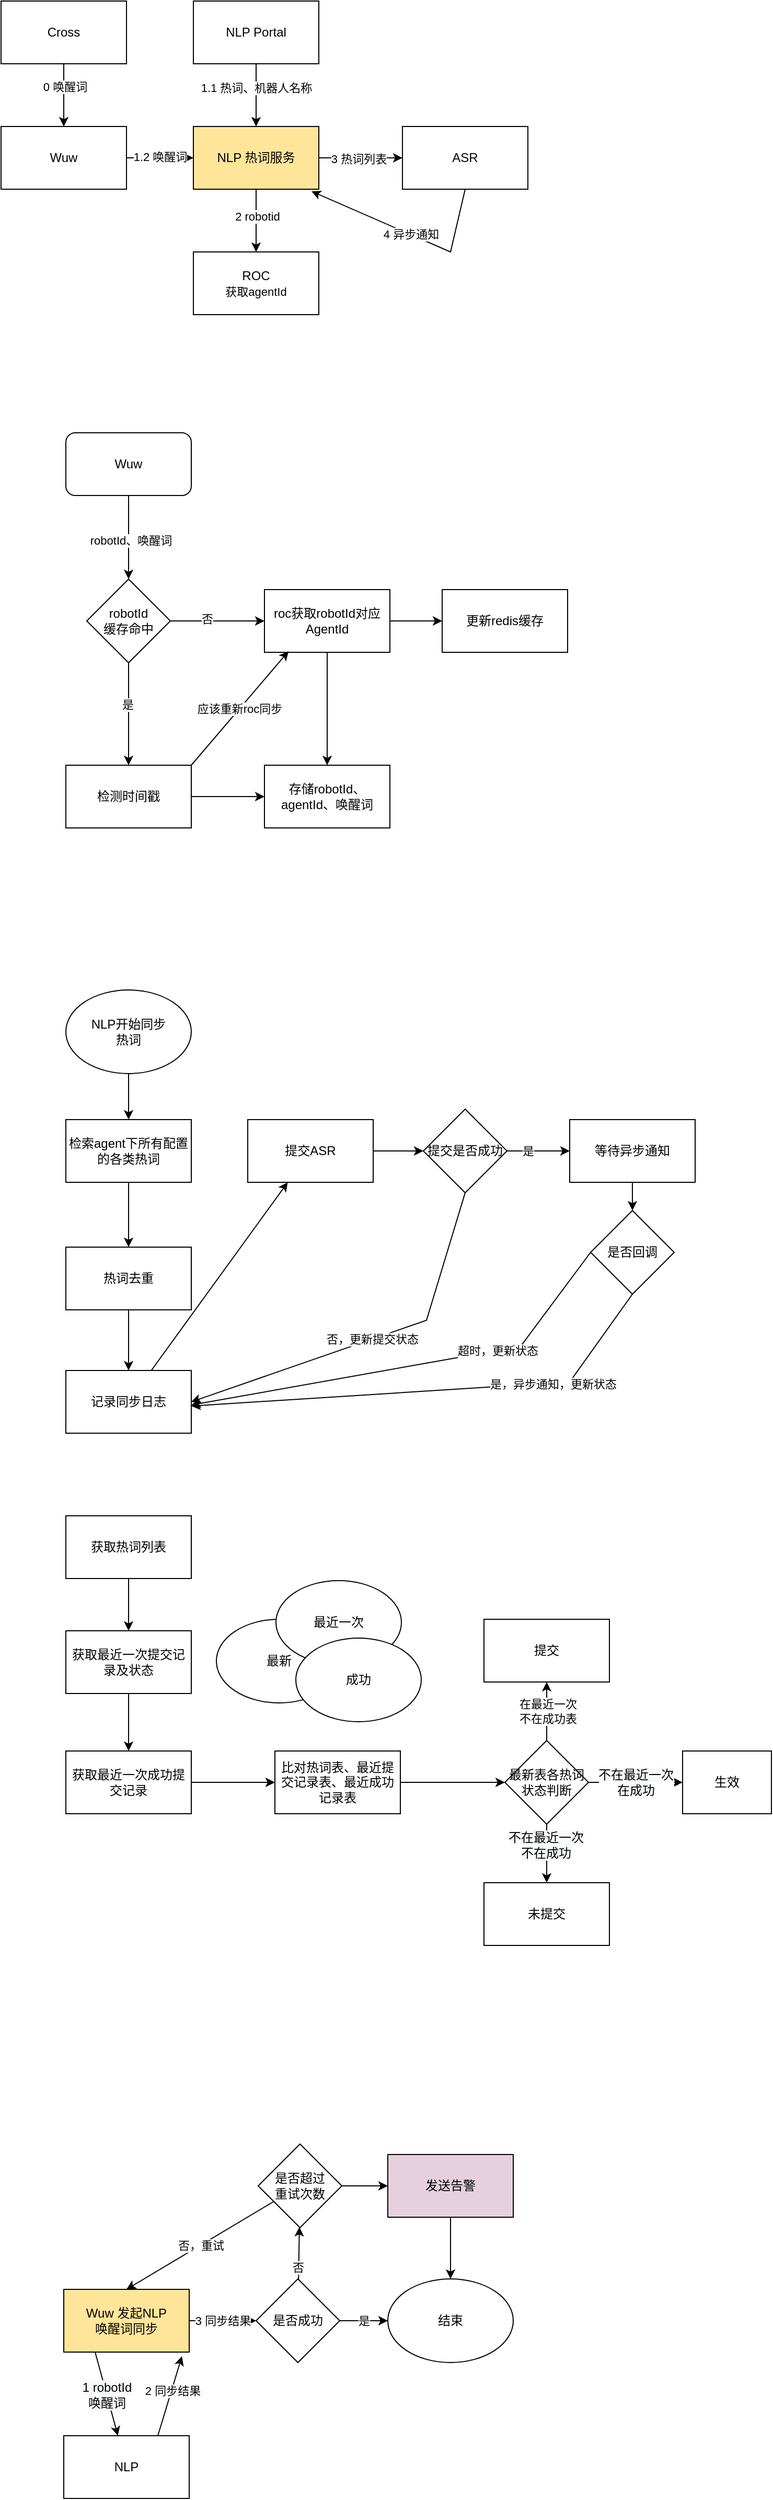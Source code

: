 <mxfile version="14.6.13" type="device"><diagram id="J6k8eyuGW5U_Qd4k9o0o" name="第 1 页"><mxGraphModel dx="1186" dy="606" grid="0" gridSize="10" guides="1" tooltips="1" connect="1" arrows="1" fold="1" page="1" pageScale="1" pageWidth="827" pageHeight="1169" math="0" shadow="0"><root><mxCell id="0"/><mxCell id="1" parent="0"/><mxCell id="u6-rkOvR4NYpG5AqzoGV-4" value="" style="edgeStyle=orthogonalEdgeStyle;rounded=0;orthogonalLoop=1;jettySize=auto;html=1;" edge="1" parent="1" source="u6-rkOvR4NYpG5AqzoGV-1" target="u6-rkOvR4NYpG5AqzoGV-3"><mxGeometry relative="1" as="geometry"/></mxCell><mxCell id="u6-rkOvR4NYpG5AqzoGV-15" value="0 唤醒词" style="edgeLabel;html=1;align=center;verticalAlign=middle;resizable=0;points=[];" vertex="1" connectable="0" parent="u6-rkOvR4NYpG5AqzoGV-4"><mxGeometry x="-0.286" y="1" relative="1" as="geometry"><mxPoint as="offset"/></mxGeometry></mxCell><mxCell id="u6-rkOvR4NYpG5AqzoGV-1" value="Cross" style="rounded=0;whiteSpace=wrap;html=1;" vertex="1" parent="1"><mxGeometry x="60" y="80" width="120" height="60" as="geometry"/></mxCell><mxCell id="u6-rkOvR4NYpG5AqzoGV-6" value="" style="edgeStyle=orthogonalEdgeStyle;rounded=0;orthogonalLoop=1;jettySize=auto;html=1;" edge="1" parent="1" source="u6-rkOvR4NYpG5AqzoGV-3" target="u6-rkOvR4NYpG5AqzoGV-5"><mxGeometry relative="1" as="geometry"/></mxCell><mxCell id="u6-rkOvR4NYpG5AqzoGV-12" value="1.2 唤醒词" style="edgeLabel;html=1;align=center;verticalAlign=middle;resizable=0;points=[];" vertex="1" connectable="0" parent="u6-rkOvR4NYpG5AqzoGV-6"><mxGeometry x="-0.011" y="1" relative="1" as="geometry"><mxPoint as="offset"/></mxGeometry></mxCell><mxCell id="u6-rkOvR4NYpG5AqzoGV-3" value="Wuw" style="whiteSpace=wrap;html=1;rounded=0;" vertex="1" parent="1"><mxGeometry x="60" y="200" width="120" height="60" as="geometry"/></mxCell><mxCell id="u6-rkOvR4NYpG5AqzoGV-10" value="" style="edgeStyle=orthogonalEdgeStyle;rounded=0;orthogonalLoop=1;jettySize=auto;html=1;" edge="1" parent="1" source="u6-rkOvR4NYpG5AqzoGV-5" target="u6-rkOvR4NYpG5AqzoGV-9"><mxGeometry relative="1" as="geometry"/></mxCell><mxCell id="u6-rkOvR4NYpG5AqzoGV-11" value="3 热词列表" style="edgeLabel;html=1;align=center;verticalAlign=middle;resizable=0;points=[];" vertex="1" connectable="0" parent="u6-rkOvR4NYpG5AqzoGV-10"><mxGeometry x="-0.05" y="-1" relative="1" as="geometry"><mxPoint as="offset"/></mxGeometry></mxCell><mxCell id="u6-rkOvR4NYpG5AqzoGV-30" value="" style="edgeStyle=none;rounded=0;orthogonalLoop=1;jettySize=auto;html=1;" edge="1" parent="1" source="u6-rkOvR4NYpG5AqzoGV-5" target="u6-rkOvR4NYpG5AqzoGV-29"><mxGeometry relative="1" as="geometry"/></mxCell><mxCell id="u6-rkOvR4NYpG5AqzoGV-31" value="2 robotid" style="edgeLabel;html=1;align=center;verticalAlign=middle;resizable=0;points=[];" vertex="1" connectable="0" parent="u6-rkOvR4NYpG5AqzoGV-30"><mxGeometry x="-0.15" y="1" relative="1" as="geometry"><mxPoint as="offset"/></mxGeometry></mxCell><mxCell id="u6-rkOvR4NYpG5AqzoGV-5" value="NLP 热词服务" style="whiteSpace=wrap;html=1;rounded=0;fillColor=#FFE599;" vertex="1" parent="1"><mxGeometry x="244" y="200" width="120" height="60" as="geometry"/></mxCell><mxCell id="u6-rkOvR4NYpG5AqzoGV-8" value="" style="edgeStyle=orthogonalEdgeStyle;rounded=0;orthogonalLoop=1;jettySize=auto;html=1;" edge="1" parent="1" source="u6-rkOvR4NYpG5AqzoGV-7" target="u6-rkOvR4NYpG5AqzoGV-5"><mxGeometry relative="1" as="geometry"/></mxCell><mxCell id="u6-rkOvR4NYpG5AqzoGV-14" value="1.1 热词、机器人名称" style="edgeLabel;html=1;align=center;verticalAlign=middle;resizable=0;points=[];" vertex="1" connectable="0" parent="u6-rkOvR4NYpG5AqzoGV-8"><mxGeometry x="-0.238" relative="1" as="geometry"><mxPoint as="offset"/></mxGeometry></mxCell><mxCell id="u6-rkOvR4NYpG5AqzoGV-7" value="NLP Portal" style="rounded=0;whiteSpace=wrap;html=1;" vertex="1" parent="1"><mxGeometry x="244" y="80" width="120" height="60" as="geometry"/></mxCell><mxCell id="u6-rkOvR4NYpG5AqzoGV-26" value="4 异步通知" style="edgeStyle=none;rounded=0;orthogonalLoop=1;jettySize=auto;html=1;exitX=0.5;exitY=1;exitDx=0;exitDy=0;" edge="1" parent="1" source="u6-rkOvR4NYpG5AqzoGV-9"><mxGeometry relative="1" as="geometry"><mxPoint x="340" y="340" as="sourcePoint"/><mxPoint x="357" y="262" as="targetPoint"/><Array as="points"><mxPoint x="490" y="320"/></Array></mxGeometry></mxCell><mxCell id="u6-rkOvR4NYpG5AqzoGV-9" value="ASR" style="whiteSpace=wrap;html=1;rounded=0;" vertex="1" parent="1"><mxGeometry x="444" y="200" width="120" height="60" as="geometry"/></mxCell><mxCell id="u6-rkOvR4NYpG5AqzoGV-29" value="ROC&lt;br&gt;&lt;span style=&quot;font-size: 11px ; background-color: rgb(255 , 255 , 255)&quot;&gt;获取agentId&lt;/span&gt;" style="whiteSpace=wrap;html=1;rounded=0;" vertex="1" parent="1"><mxGeometry x="244" y="320" width="120" height="60" as="geometry"/></mxCell><mxCell id="u6-rkOvR4NYpG5AqzoGV-37" value="" style="edgeStyle=none;rounded=0;orthogonalLoop=1;jettySize=auto;html=1;" edge="1" parent="1" source="u6-rkOvR4NYpG5AqzoGV-35"><mxGeometry relative="1" as="geometry"><mxPoint x="182" y="633" as="targetPoint"/></mxGeometry></mxCell><mxCell id="u6-rkOvR4NYpG5AqzoGV-38" value="robotId、唤醒词" style="edgeLabel;html=1;align=center;verticalAlign=middle;resizable=0;points=[];" vertex="1" connectable="0" parent="u6-rkOvR4NYpG5AqzoGV-37"><mxGeometry x="0.075" y="2" relative="1" as="geometry"><mxPoint as="offset"/></mxGeometry></mxCell><mxCell id="u6-rkOvR4NYpG5AqzoGV-35" value="Wuw" style="rounded=1;whiteSpace=wrap;html=1;fillColor=#FFFFFF;" vertex="1" parent="1"><mxGeometry x="122" y="493" width="120" height="60" as="geometry"/></mxCell><mxCell id="u6-rkOvR4NYpG5AqzoGV-41" value="" style="edgeStyle=none;rounded=0;orthogonalLoop=1;jettySize=auto;html=1;" edge="1" parent="1" source="u6-rkOvR4NYpG5AqzoGV-39" target="u6-rkOvR4NYpG5AqzoGV-40"><mxGeometry relative="1" as="geometry"/></mxCell><mxCell id="u6-rkOvR4NYpG5AqzoGV-48" value="否" style="edgeLabel;html=1;align=center;verticalAlign=middle;resizable=0;points=[];" vertex="1" connectable="0" parent="u6-rkOvR4NYpG5AqzoGV-41"><mxGeometry x="-0.233" y="2" relative="1" as="geometry"><mxPoint as="offset"/></mxGeometry></mxCell><mxCell id="u6-rkOvR4NYpG5AqzoGV-89" value="" style="edgeStyle=none;rounded=0;orthogonalLoop=1;jettySize=auto;html=1;" edge="1" parent="1" source="u6-rkOvR4NYpG5AqzoGV-39"><mxGeometry relative="1" as="geometry"><mxPoint x="182" y="811" as="targetPoint"/></mxGeometry></mxCell><mxCell id="u6-rkOvR4NYpG5AqzoGV-90" value="是" style="edgeLabel;html=1;align=center;verticalAlign=middle;resizable=0;points=[];" vertex="1" connectable="0" parent="u6-rkOvR4NYpG5AqzoGV-89"><mxGeometry x="-0.184" y="-1" relative="1" as="geometry"><mxPoint as="offset"/></mxGeometry></mxCell><mxCell id="u6-rkOvR4NYpG5AqzoGV-39" value="robotId&lt;br&gt;缓存命中" style="rhombus;whiteSpace=wrap;html=1;fillColor=#FFFFFF;" vertex="1" parent="1"><mxGeometry x="142" y="633" width="80" height="80" as="geometry"/></mxCell><mxCell id="u6-rkOvR4NYpG5AqzoGV-43" value="" style="edgeStyle=none;rounded=0;orthogonalLoop=1;jettySize=auto;html=1;" edge="1" parent="1" source="u6-rkOvR4NYpG5AqzoGV-40" target="u6-rkOvR4NYpG5AqzoGV-42"><mxGeometry relative="1" as="geometry"/></mxCell><mxCell id="u6-rkOvR4NYpG5AqzoGV-45" value="" style="edgeStyle=none;rounded=0;orthogonalLoop=1;jettySize=auto;html=1;" edge="1" parent="1" source="u6-rkOvR4NYpG5AqzoGV-40" target="u6-rkOvR4NYpG5AqzoGV-44"><mxGeometry relative="1" as="geometry"/></mxCell><mxCell id="u6-rkOvR4NYpG5AqzoGV-40" value="roc获取robotId对应AgentId" style="whiteSpace=wrap;html=1;fillColor=#FFFFFF;" vertex="1" parent="1"><mxGeometry x="312" y="643" width="120" height="60" as="geometry"/></mxCell><mxCell id="u6-rkOvR4NYpG5AqzoGV-42" value="存储robotId、agentId、唤醒词" style="whiteSpace=wrap;html=1;fillColor=#FFFFFF;" vertex="1" parent="1"><mxGeometry x="312" y="811" width="120" height="60" as="geometry"/></mxCell><mxCell id="u6-rkOvR4NYpG5AqzoGV-44" value="更新redis缓存" style="whiteSpace=wrap;html=1;fillColor=#FFFFFF;" vertex="1" parent="1"><mxGeometry x="482" y="643" width="120" height="60" as="geometry"/></mxCell><mxCell id="u6-rkOvR4NYpG5AqzoGV-55" value="" style="edgeStyle=none;rounded=0;orthogonalLoop=1;jettySize=auto;html=1;" edge="1" parent="1" target="u6-rkOvR4NYpG5AqzoGV-54"><mxGeometry relative="1" as="geometry"><mxPoint x="182" y="1098" as="sourcePoint"/></mxGeometry></mxCell><mxCell id="u6-rkOvR4NYpG5AqzoGV-58" value="" style="edgeStyle=none;rounded=0;orthogonalLoop=1;jettySize=auto;html=1;" edge="1" parent="1" source="u6-rkOvR4NYpG5AqzoGV-54" target="u6-rkOvR4NYpG5AqzoGV-57"><mxGeometry relative="1" as="geometry"/></mxCell><mxCell id="u6-rkOvR4NYpG5AqzoGV-54" value="检索agent下所有配置的各类热词" style="whiteSpace=wrap;html=1;fillColor=#FFFFFF;" vertex="1" parent="1"><mxGeometry x="122" y="1150" width="120" height="60" as="geometry"/></mxCell><mxCell id="u6-rkOvR4NYpG5AqzoGV-56" value="&lt;span&gt;NLP开始同步&lt;/span&gt;&lt;br&gt;&lt;span&gt;热词&lt;/span&gt;" style="ellipse;whiteSpace=wrap;html=1;fillColor=#FFFFFF;" vertex="1" parent="1"><mxGeometry x="122" y="1026" width="120" height="80" as="geometry"/></mxCell><mxCell id="u6-rkOvR4NYpG5AqzoGV-60" value="" style="edgeStyle=none;rounded=0;orthogonalLoop=1;jettySize=auto;html=1;" edge="1" parent="1" source="u6-rkOvR4NYpG5AqzoGV-57" target="u6-rkOvR4NYpG5AqzoGV-59"><mxGeometry relative="1" as="geometry"/></mxCell><mxCell id="u6-rkOvR4NYpG5AqzoGV-57" value="热词去重" style="whiteSpace=wrap;html=1;fillColor=#FFFFFF;" vertex="1" parent="1"><mxGeometry x="122" y="1272" width="120" height="60" as="geometry"/></mxCell><mxCell id="u6-rkOvR4NYpG5AqzoGV-62" value="" style="edgeStyle=none;rounded=0;orthogonalLoop=1;jettySize=auto;html=1;" edge="1" parent="1" source="u6-rkOvR4NYpG5AqzoGV-59" target="u6-rkOvR4NYpG5AqzoGV-61"><mxGeometry relative="1" as="geometry"/></mxCell><mxCell id="u6-rkOvR4NYpG5AqzoGV-59" value="记录同步日志" style="whiteSpace=wrap;html=1;fillColor=#FFFFFF;" vertex="1" parent="1"><mxGeometry x="122" y="1390" width="120" height="60" as="geometry"/></mxCell><mxCell id="u6-rkOvR4NYpG5AqzoGV-64" value="否，更新提交状态" style="rounded=0;orthogonalLoop=1;jettySize=auto;html=1;entryX=1;entryY=0.5;entryDx=0;entryDy=0;exitX=0.5;exitY=1;exitDx=0;exitDy=0;" edge="1" parent="1" source="u6-rkOvR4NYpG5AqzoGV-65" target="u6-rkOvR4NYpG5AqzoGV-59"><mxGeometry relative="1" as="geometry"><mxPoint x="751" y="1320" as="targetPoint"/><Array as="points"><mxPoint x="467" y="1342"/></Array></mxGeometry></mxCell><mxCell id="u6-rkOvR4NYpG5AqzoGV-66" value="" style="edgeStyle=orthogonalEdgeStyle;rounded=0;orthogonalLoop=1;jettySize=auto;html=1;" edge="1" parent="1" source="u6-rkOvR4NYpG5AqzoGV-61" target="u6-rkOvR4NYpG5AqzoGV-65"><mxGeometry relative="1" as="geometry"/></mxCell><mxCell id="u6-rkOvR4NYpG5AqzoGV-61" value="提交ASR" style="whiteSpace=wrap;html=1;fillColor=#FFFFFF;" vertex="1" parent="1"><mxGeometry x="296" y="1150" width="120" height="60" as="geometry"/></mxCell><mxCell id="u6-rkOvR4NYpG5AqzoGV-68" value="" style="edgeStyle=orthogonalEdgeStyle;rounded=0;orthogonalLoop=1;jettySize=auto;html=1;" edge="1" parent="1" source="u6-rkOvR4NYpG5AqzoGV-65" target="u6-rkOvR4NYpG5AqzoGV-67"><mxGeometry relative="1" as="geometry"/></mxCell><mxCell id="u6-rkOvR4NYpG5AqzoGV-69" value="是" style="edgeLabel;html=1;align=center;verticalAlign=middle;resizable=0;points=[];" vertex="1" connectable="0" parent="u6-rkOvR4NYpG5AqzoGV-68"><mxGeometry x="-0.333" relative="1" as="geometry"><mxPoint as="offset"/></mxGeometry></mxCell><mxCell id="u6-rkOvR4NYpG5AqzoGV-65" value="提交是否成功" style="rhombus;whiteSpace=wrap;html=1;fillColor=#FFFFFF;" vertex="1" parent="1"><mxGeometry x="464" y="1140" width="80" height="80" as="geometry"/></mxCell><mxCell id="u6-rkOvR4NYpG5AqzoGV-71" value="" style="edgeStyle=none;rounded=0;orthogonalLoop=1;jettySize=auto;html=1;exitX=0.5;exitY=1;exitDx=0;exitDy=0;" edge="1" parent="1" source="u6-rkOvR4NYpG5AqzoGV-73"><mxGeometry relative="1" as="geometry"><mxPoint x="664" y="1302" as="sourcePoint"/><mxPoint x="242" y="1424" as="targetPoint"/><Array as="points"><mxPoint x="604" y="1401"/></Array></mxGeometry></mxCell><mxCell id="u6-rkOvR4NYpG5AqzoGV-72" value="是，异步通知，更新状态" style="edgeLabel;html=1;align=center;verticalAlign=middle;resizable=0;points=[];" vertex="1" connectable="0" parent="u6-rkOvR4NYpG5AqzoGV-71"><mxGeometry x="-0.484" y="1" relative="1" as="geometry"><mxPoint as="offset"/></mxGeometry></mxCell><mxCell id="u6-rkOvR4NYpG5AqzoGV-74" value="" style="edgeStyle=none;rounded=0;orthogonalLoop=1;jettySize=auto;html=1;" edge="1" parent="1" source="u6-rkOvR4NYpG5AqzoGV-67" target="u6-rkOvR4NYpG5AqzoGV-73"><mxGeometry relative="1" as="geometry"/></mxCell><mxCell id="u6-rkOvR4NYpG5AqzoGV-67" value="等待异步通知" style="whiteSpace=wrap;html=1;fillColor=#FFFFFF;" vertex="1" parent="1"><mxGeometry x="604" y="1150" width="120" height="60" as="geometry"/></mxCell><mxCell id="u6-rkOvR4NYpG5AqzoGV-76" value="" style="edgeStyle=none;rounded=0;orthogonalLoop=1;jettySize=auto;html=1;exitX=0;exitY=0.5;exitDx=0;exitDy=0;" edge="1" parent="1" source="u6-rkOvR4NYpG5AqzoGV-73"><mxGeometry relative="1" as="geometry"><mxPoint x="242" y="1423" as="targetPoint"/><Array as="points"><mxPoint x="557" y="1367"/></Array></mxGeometry></mxCell><mxCell id="u6-rkOvR4NYpG5AqzoGV-77" value="超时，更新状态" style="edgeLabel;html=1;align=center;verticalAlign=middle;resizable=0;points=[];" vertex="1" connectable="0" parent="u6-rkOvR4NYpG5AqzoGV-76"><mxGeometry x="-0.377" relative="1" as="geometry"><mxPoint as="offset"/></mxGeometry></mxCell><mxCell id="u6-rkOvR4NYpG5AqzoGV-73" value="是否回调" style="rhombus;whiteSpace=wrap;html=1;fillColor=#FFFFFF;" vertex="1" parent="1"><mxGeometry x="624" y="1237" width="80" height="80" as="geometry"/></mxCell><mxCell id="u6-rkOvR4NYpG5AqzoGV-82" value="应该重新roc同步" style="edgeStyle=none;rounded=0;orthogonalLoop=1;jettySize=auto;html=1;entryX=0.192;entryY=0.983;entryDx=0;entryDy=0;entryPerimeter=0;exitX=1;exitY=0;exitDx=0;exitDy=0;" edge="1" parent="1" source="u6-rkOvR4NYpG5AqzoGV-92" target="u6-rkOvR4NYpG5AqzoGV-40"><mxGeometry relative="1" as="geometry"><mxPoint x="269" y="758" as="sourcePoint"/></mxGeometry></mxCell><mxCell id="u6-rkOvR4NYpG5AqzoGV-93" value="" style="edgeStyle=none;rounded=0;orthogonalLoop=1;jettySize=auto;html=1;" edge="1" parent="1" source="u6-rkOvR4NYpG5AqzoGV-92" target="u6-rkOvR4NYpG5AqzoGV-42"><mxGeometry relative="1" as="geometry"/></mxCell><mxCell id="u6-rkOvR4NYpG5AqzoGV-92" value="检测时间戳" style="whiteSpace=wrap;html=1;fillColor=#FFFFFF;" vertex="1" parent="1"><mxGeometry x="122" y="811" width="120" height="60" as="geometry"/></mxCell><mxCell id="u6-rkOvR4NYpG5AqzoGV-97" value="" style="edgeStyle=none;rounded=0;orthogonalLoop=1;jettySize=auto;html=1;" edge="1" parent="1" source="u6-rkOvR4NYpG5AqzoGV-95" target="u6-rkOvR4NYpG5AqzoGV-96"><mxGeometry relative="1" as="geometry"/></mxCell><mxCell id="u6-rkOvR4NYpG5AqzoGV-95" value="获取热词列表" style="whiteSpace=wrap;html=1;fillColor=#FFFFFF;" vertex="1" parent="1"><mxGeometry x="122" y="1529" width="120" height="60" as="geometry"/></mxCell><mxCell id="u6-rkOvR4NYpG5AqzoGV-99" value="" style="edgeStyle=none;rounded=0;orthogonalLoop=1;jettySize=auto;html=1;" edge="1" parent="1" source="u6-rkOvR4NYpG5AqzoGV-96" target="u6-rkOvR4NYpG5AqzoGV-98"><mxGeometry relative="1" as="geometry"/></mxCell><mxCell id="u6-rkOvR4NYpG5AqzoGV-96" value="获取最近一次提交记录及状态" style="whiteSpace=wrap;html=1;fillColor=#FFFFFF;" vertex="1" parent="1"><mxGeometry x="122" y="1639" width="120" height="60" as="geometry"/></mxCell><mxCell id="u6-rkOvR4NYpG5AqzoGV-101" value="" style="edgeStyle=none;rounded=0;orthogonalLoop=1;jettySize=auto;html=1;" edge="1" parent="1" source="u6-rkOvR4NYpG5AqzoGV-98" target="u6-rkOvR4NYpG5AqzoGV-100"><mxGeometry relative="1" as="geometry"/></mxCell><mxCell id="u6-rkOvR4NYpG5AqzoGV-98" value="获取最近一次成功提交记录" style="whiteSpace=wrap;html=1;fillColor=#FFFFFF;" vertex="1" parent="1"><mxGeometry x="122" y="1754" width="120" height="60" as="geometry"/></mxCell><mxCell id="u6-rkOvR4NYpG5AqzoGV-106" value="" style="edgeStyle=none;rounded=0;orthogonalLoop=1;jettySize=auto;html=1;" edge="1" parent="1" source="u6-rkOvR4NYpG5AqzoGV-100" target="u6-rkOvR4NYpG5AqzoGV-105"><mxGeometry relative="1" as="geometry"/></mxCell><mxCell id="u6-rkOvR4NYpG5AqzoGV-100" value="比对热词表、最近提交记录表、最近成功记录表" style="whiteSpace=wrap;html=1;fillColor=#FFFFFF;" vertex="1" parent="1"><mxGeometry x="322" y="1754" width="120" height="60" as="geometry"/></mxCell><mxCell id="u6-rkOvR4NYpG5AqzoGV-102" value="最新" style="ellipse;whiteSpace=wrap;html=1;fillColor=#FFFFFF;" vertex="1" parent="1"><mxGeometry x="266" y="1628" width="120" height="80" as="geometry"/></mxCell><mxCell id="u6-rkOvR4NYpG5AqzoGV-103" value="最近一次" style="ellipse;whiteSpace=wrap;html=1;fillColor=#FFFFFF;" vertex="1" parent="1"><mxGeometry x="323" y="1591" width="120" height="80" as="geometry"/></mxCell><mxCell id="u6-rkOvR4NYpG5AqzoGV-104" value="成功" style="ellipse;whiteSpace=wrap;html=1;fillColor=#FFFFFF;" vertex="1" parent="1"><mxGeometry x="342" y="1646" width="120" height="80" as="geometry"/></mxCell><mxCell id="u6-rkOvR4NYpG5AqzoGV-108" value="" style="edgeStyle=none;rounded=0;orthogonalLoop=1;jettySize=auto;html=1;" edge="1" parent="1" source="u6-rkOvR4NYpG5AqzoGV-105" target="u6-rkOvR4NYpG5AqzoGV-107"><mxGeometry relative="1" as="geometry"/></mxCell><mxCell id="u6-rkOvR4NYpG5AqzoGV-109" value="在最近一次&lt;br&gt;不在成功表" style="edgeLabel;html=1;align=center;verticalAlign=middle;resizable=0;points=[];" vertex="1" connectable="0" parent="u6-rkOvR4NYpG5AqzoGV-108"><mxGeometry x="0.022" y="-1" relative="1" as="geometry"><mxPoint as="offset"/></mxGeometry></mxCell><mxCell id="u6-rkOvR4NYpG5AqzoGV-111" value="&lt;span style=&quot;font-size: 12px ; background-color: rgb(248 , 249 , 250)&quot;&gt;不在最近一次&lt;/span&gt;&lt;br style=&quot;font-size: 12px ; background-color: rgb(248 , 249 , 250)&quot;&gt;&lt;span style=&quot;font-size: 12px ; background-color: rgb(248 , 249 , 250)&quot;&gt;在成功&lt;/span&gt;" style="edgeStyle=none;rounded=0;orthogonalLoop=1;jettySize=auto;html=1;" edge="1" parent="1" source="u6-rkOvR4NYpG5AqzoGV-105" target="u6-rkOvR4NYpG5AqzoGV-110"><mxGeometry relative="1" as="geometry"/></mxCell><mxCell id="u6-rkOvR4NYpG5AqzoGV-113" value="" style="edgeStyle=none;rounded=0;orthogonalLoop=1;jettySize=auto;html=1;" edge="1" parent="1" source="u6-rkOvR4NYpG5AqzoGV-105" target="u6-rkOvR4NYpG5AqzoGV-112"><mxGeometry relative="1" as="geometry"/></mxCell><mxCell id="u6-rkOvR4NYpG5AqzoGV-114" value="&lt;span style=&quot;font-size: 12px ; background-color: rgb(248 , 249 , 250)&quot;&gt;不在最近一次&lt;br&gt;不在成功&lt;br&gt;&lt;/span&gt;" style="edgeLabel;html=1;align=center;verticalAlign=middle;resizable=0;points=[];" vertex="1" connectable="0" parent="u6-rkOvR4NYpG5AqzoGV-113"><mxGeometry x="-0.311" y="-1" relative="1" as="geometry"><mxPoint as="offset"/></mxGeometry></mxCell><mxCell id="u6-rkOvR4NYpG5AqzoGV-105" value="最新表各热词状态判断" style="rhombus;whiteSpace=wrap;html=1;fillColor=#FFFFFF;" vertex="1" parent="1"><mxGeometry x="542" y="1744" width="80" height="80" as="geometry"/></mxCell><mxCell id="u6-rkOvR4NYpG5AqzoGV-107" value="提交" style="whiteSpace=wrap;html=1;fillColor=#FFFFFF;" vertex="1" parent="1"><mxGeometry x="522" y="1628" width="120" height="60" as="geometry"/></mxCell><mxCell id="u6-rkOvR4NYpG5AqzoGV-110" value="生效" style="whiteSpace=wrap;html=1;fillColor=#FFFFFF;" vertex="1" parent="1"><mxGeometry x="712" y="1754" width="85" height="60" as="geometry"/></mxCell><mxCell id="u6-rkOvR4NYpG5AqzoGV-112" value="未提交" style="whiteSpace=wrap;html=1;fillColor=#FFFFFF;" vertex="1" parent="1"><mxGeometry x="522" y="1880" width="120" height="60" as="geometry"/></mxCell><mxCell id="u6-rkOvR4NYpG5AqzoGV-117" value="" style="edgeStyle=none;rounded=0;orthogonalLoop=1;jettySize=auto;html=1;exitX=0.25;exitY=1;exitDx=0;exitDy=0;" edge="1" parent="1" source="u6-rkOvR4NYpG5AqzoGV-115" target="u6-rkOvR4NYpG5AqzoGV-116"><mxGeometry relative="1" as="geometry"/></mxCell><mxCell id="u6-rkOvR4NYpG5AqzoGV-120" value="&lt;span style=&quot;font-size: 12px ; background-color: rgb(248 , 249 , 250)&quot;&gt;1 robotId&lt;br&gt;唤醒词&lt;/span&gt;" style="edgeLabel;html=1;align=center;verticalAlign=middle;resizable=0;points=[];" vertex="1" connectable="0" parent="u6-rkOvR4NYpG5AqzoGV-117"><mxGeometry x="0.025" relative="1" as="geometry"><mxPoint as="offset"/></mxGeometry></mxCell><mxCell id="u6-rkOvR4NYpG5AqzoGV-126" value="3 同步结果" style="edgeStyle=none;rounded=0;orthogonalLoop=1;jettySize=auto;html=1;" edge="1" parent="1" source="u6-rkOvR4NYpG5AqzoGV-115" target="u6-rkOvR4NYpG5AqzoGV-123"><mxGeometry relative="1" as="geometry"/></mxCell><mxCell id="u6-rkOvR4NYpG5AqzoGV-115" value="Wuw&amp;nbsp;&lt;span&gt;发起NLP&lt;/span&gt;&lt;br&gt;&lt;span&gt;唤醒词同步&lt;/span&gt;" style="whiteSpace=wrap;html=1;fillColor=#FFE599;" vertex="1" parent="1"><mxGeometry x="120" y="2269" width="120" height="60" as="geometry"/></mxCell><mxCell id="u6-rkOvR4NYpG5AqzoGV-119" value="" style="edgeStyle=none;rounded=0;orthogonalLoop=1;jettySize=auto;html=1;entryX=0.942;entryY=1.067;entryDx=0;entryDy=0;entryPerimeter=0;exitX=0.75;exitY=0;exitDx=0;exitDy=0;" edge="1" parent="1" source="u6-rkOvR4NYpG5AqzoGV-116" target="u6-rkOvR4NYpG5AqzoGV-115"><mxGeometry relative="1" as="geometry"><mxPoint x="320" y="2439" as="targetPoint"/></mxGeometry></mxCell><mxCell id="u6-rkOvR4NYpG5AqzoGV-125" value="2 同步结果" style="edgeLabel;html=1;align=center;verticalAlign=middle;resizable=0;points=[];" vertex="1" connectable="0" parent="u6-rkOvR4NYpG5AqzoGV-119"><mxGeometry x="0.139" y="-1" relative="1" as="geometry"><mxPoint as="offset"/></mxGeometry></mxCell><mxCell id="u6-rkOvR4NYpG5AqzoGV-116" value="NLP" style="whiteSpace=wrap;html=1;fillColor=#FFFFFF;" vertex="1" parent="1"><mxGeometry x="120" y="2409" width="120" height="60" as="geometry"/></mxCell><mxCell id="u6-rkOvR4NYpG5AqzoGV-128" value="是" style="edgeStyle=none;rounded=0;orthogonalLoop=1;jettySize=auto;html=1;" edge="1" parent="1" source="u6-rkOvR4NYpG5AqzoGV-123" target="u6-rkOvR4NYpG5AqzoGV-127"><mxGeometry relative="1" as="geometry"/></mxCell><mxCell id="u6-rkOvR4NYpG5AqzoGV-130" value="" style="edgeStyle=none;rounded=0;orthogonalLoop=1;jettySize=auto;html=1;" edge="1" parent="1" source="u6-rkOvR4NYpG5AqzoGV-123" target="u6-rkOvR4NYpG5AqzoGV-129"><mxGeometry relative="1" as="geometry"/></mxCell><mxCell id="u6-rkOvR4NYpG5AqzoGV-133" value="否" style="edgeLabel;html=1;align=center;verticalAlign=middle;resizable=0;points=[];" vertex="1" connectable="0" parent="u6-rkOvR4NYpG5AqzoGV-130"><mxGeometry x="-0.538" y="1" relative="1" as="geometry"><mxPoint as="offset"/></mxGeometry></mxCell><mxCell id="u6-rkOvR4NYpG5AqzoGV-123" value="是否成功" style="rhombus;whiteSpace=wrap;html=1;fillColor=#FFFFFF;" vertex="1" parent="1"><mxGeometry x="304" y="2259" width="80" height="80" as="geometry"/></mxCell><mxCell id="u6-rkOvR4NYpG5AqzoGV-127" value="结束" style="ellipse;whiteSpace=wrap;html=1;fillColor=#FFFFFF;" vertex="1" parent="1"><mxGeometry x="430" y="2259" width="120" height="80" as="geometry"/></mxCell><mxCell id="u6-rkOvR4NYpG5AqzoGV-132" value="否，重试" style="edgeStyle=none;rounded=0;orthogonalLoop=1;jettySize=auto;html=1;entryX=0.5;entryY=0;entryDx=0;entryDy=0;" edge="1" parent="1" source="u6-rkOvR4NYpG5AqzoGV-129" target="u6-rkOvR4NYpG5AqzoGV-115"><mxGeometry relative="1" as="geometry"><mxPoint x="226" y="2170" as="targetPoint"/></mxGeometry></mxCell><mxCell id="u6-rkOvR4NYpG5AqzoGV-135" value="" style="edgeStyle=none;rounded=0;orthogonalLoop=1;jettySize=auto;html=1;" edge="1" parent="1" source="u6-rkOvR4NYpG5AqzoGV-129" target="u6-rkOvR4NYpG5AqzoGV-134"><mxGeometry relative="1" as="geometry"/></mxCell><mxCell id="u6-rkOvR4NYpG5AqzoGV-129" value="是否超过&lt;br&gt;重试次数" style="rhombus;whiteSpace=wrap;html=1;fillColor=#FFFFFF;" vertex="1" parent="1"><mxGeometry x="306" y="2130" width="80" height="80" as="geometry"/></mxCell><mxCell id="u6-rkOvR4NYpG5AqzoGV-136" value="" style="edgeStyle=none;rounded=0;orthogonalLoop=1;jettySize=auto;html=1;" edge="1" parent="1" source="u6-rkOvR4NYpG5AqzoGV-134" target="u6-rkOvR4NYpG5AqzoGV-127"><mxGeometry relative="1" as="geometry"/></mxCell><mxCell id="u6-rkOvR4NYpG5AqzoGV-134" value="发送告警" style="whiteSpace=wrap;html=1;fillColor=#E6D0DE;" vertex="1" parent="1"><mxGeometry x="430" y="2140" width="120" height="60" as="geometry"/></mxCell></root></mxGraphModel></diagram></mxfile>